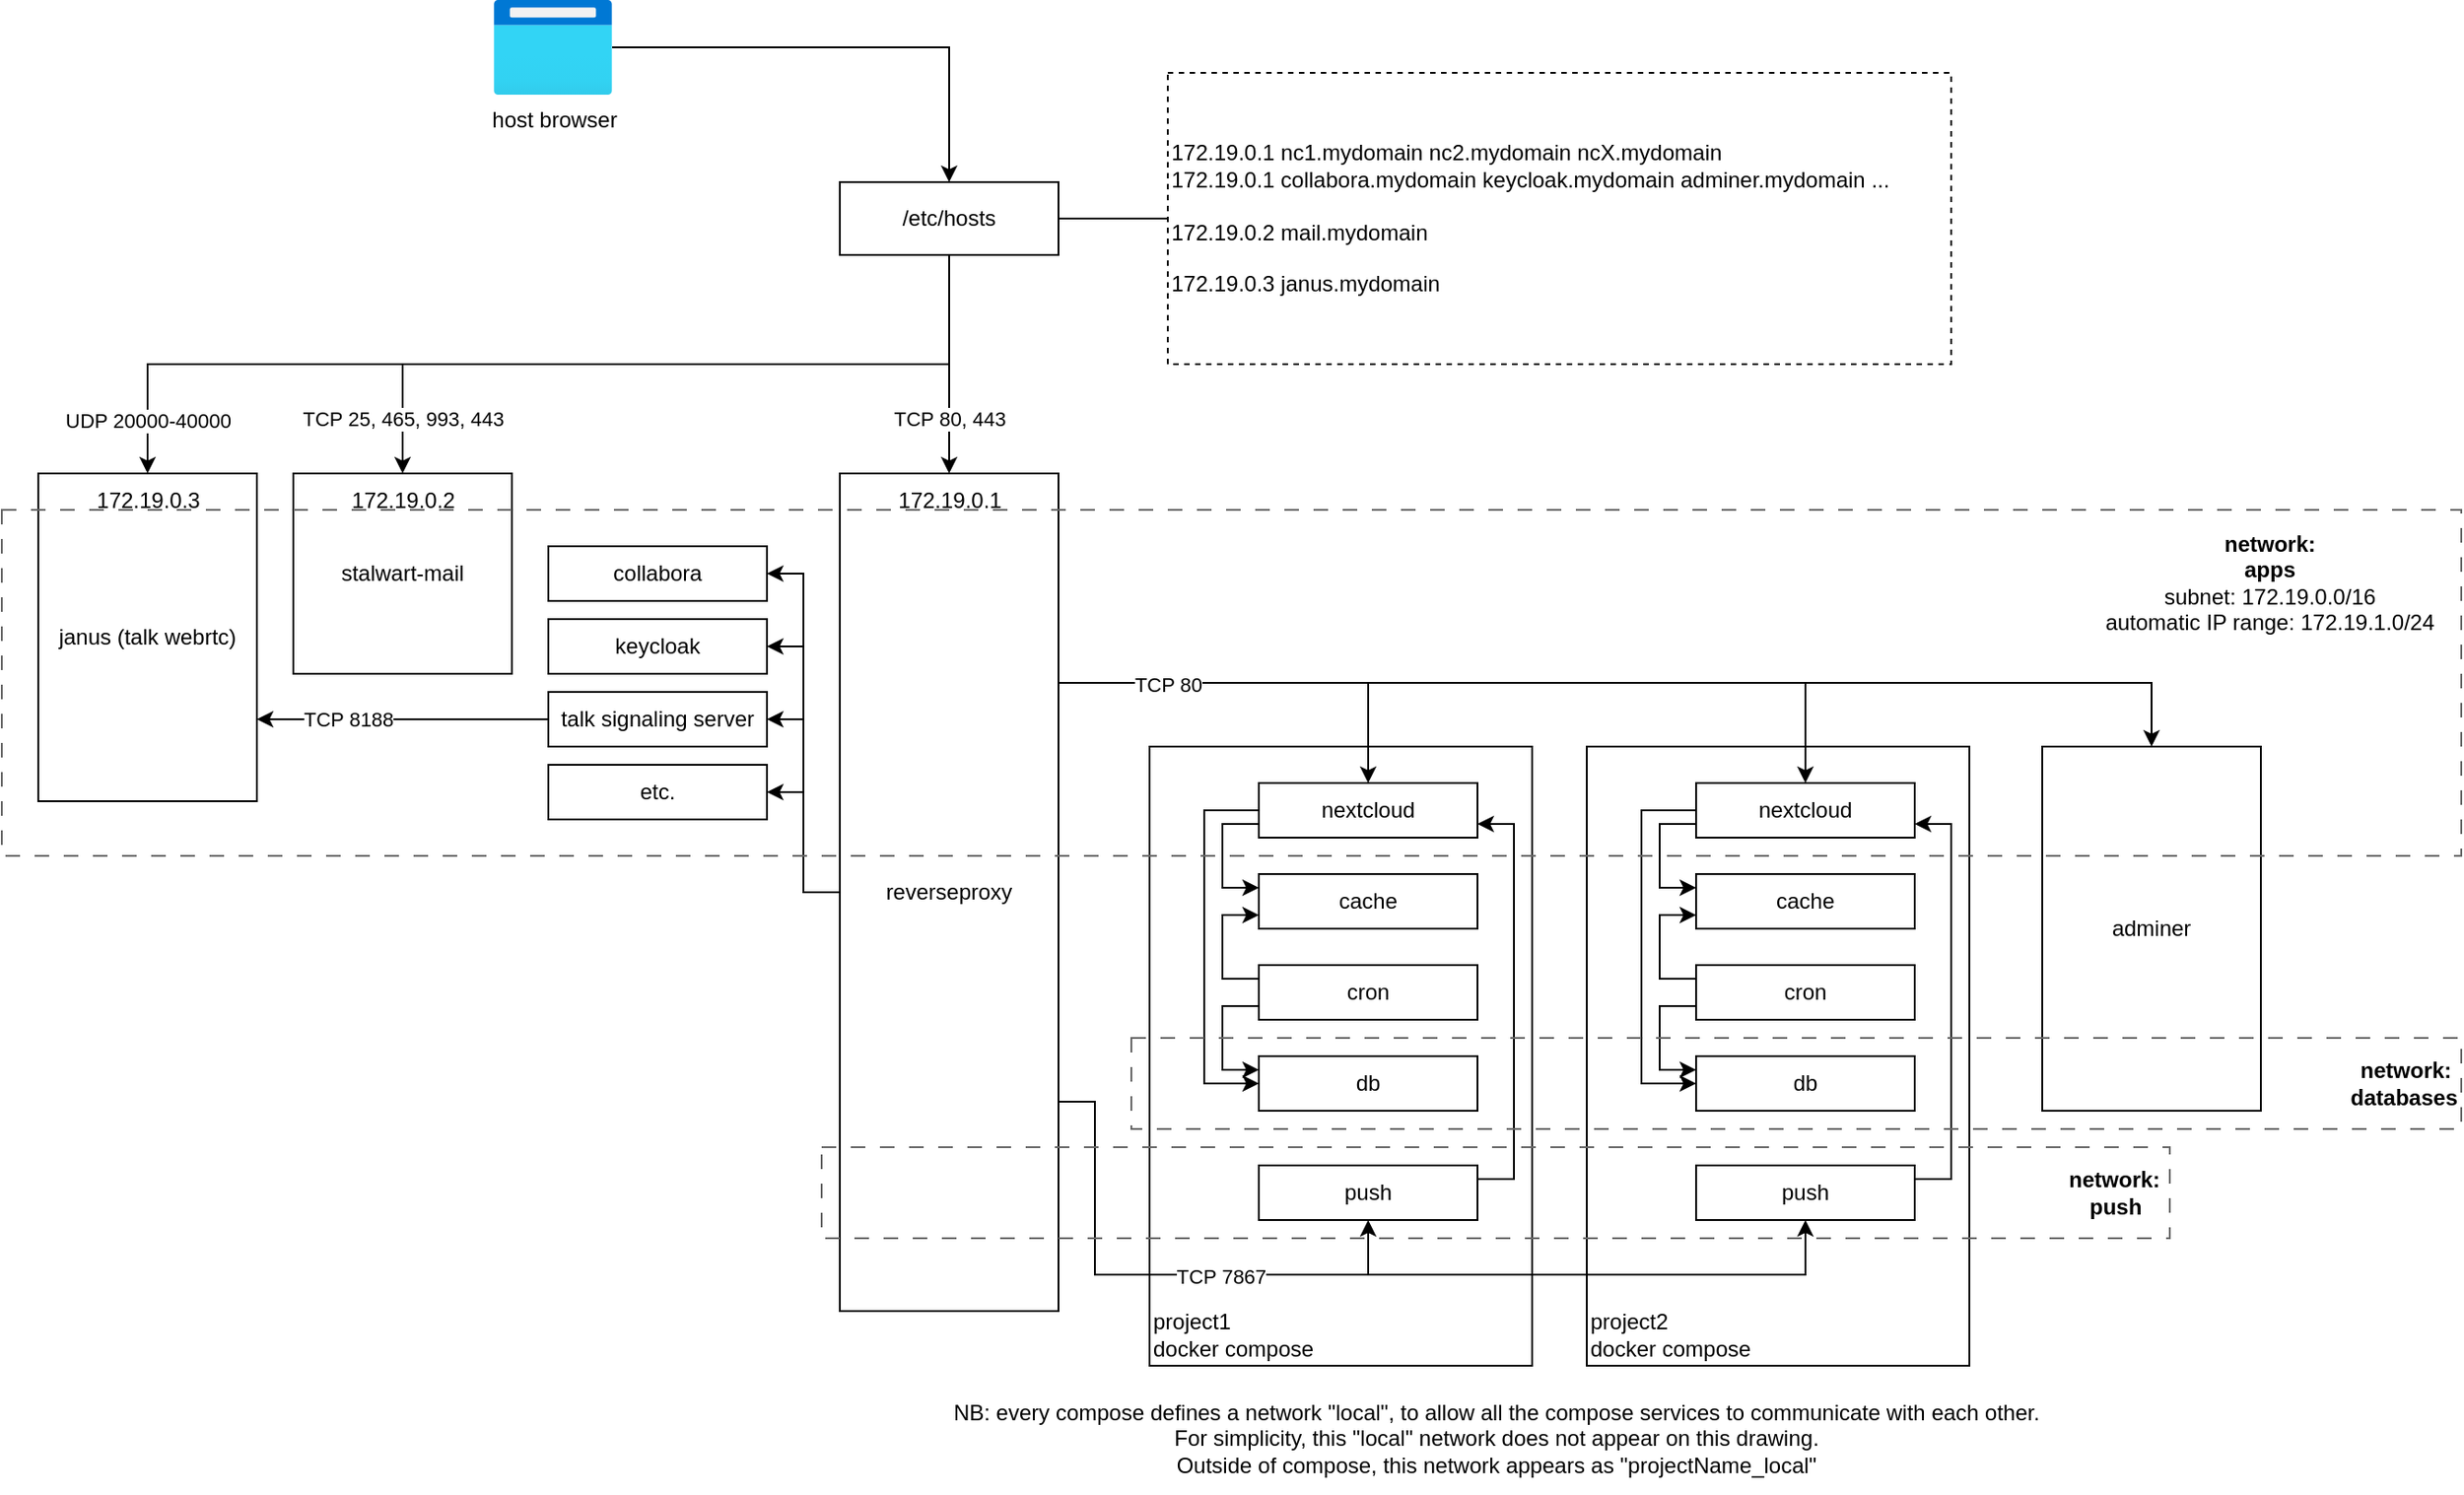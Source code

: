 <mxfile version="26.0.4">
  <diagram name="Page-1" id="wvVzASNzNJ1Oc9zNXCeU">
    <mxGraphModel dx="1434" dy="839" grid="1" gridSize="10" guides="1" tooltips="1" connect="1" arrows="1" fold="1" page="1" pageScale="1" pageWidth="1654" pageHeight="1169" math="0" shadow="0">
      <root>
        <mxCell id="0" />
        <mxCell id="1" parent="0" />
        <mxCell id="Q_fTV9f1p3Rm7Qn1-__X-6" value="&lt;div&gt;project1&lt;br&gt;&lt;/div&gt;docker compose" style="rounded=0;whiteSpace=wrap;html=1;fillColor=default;verticalAlign=bottom;align=left;" parent="1" vertex="1">
          <mxGeometry x="670" y="510" width="210" height="340" as="geometry" />
        </mxCell>
        <mxCell id="Q_fTV9f1p3Rm7Qn1-__X-29" style="edgeStyle=orthogonalEdgeStyle;rounded=0;orthogonalLoop=1;jettySize=auto;html=1;exitX=0;exitY=0.75;exitDx=0;exitDy=0;entryX=0;entryY=0.25;entryDx=0;entryDy=0;" parent="1" source="Q_fTV9f1p3Rm7Qn1-__X-1" target="Q_fTV9f1p3Rm7Qn1-__X-2" edge="1">
          <mxGeometry relative="1" as="geometry">
            <Array as="points">
              <mxPoint x="710" y="553" />
              <mxPoint x="710" y="588" />
            </Array>
          </mxGeometry>
        </mxCell>
        <mxCell id="Q_fTV9f1p3Rm7Qn1-__X-31" style="edgeStyle=orthogonalEdgeStyle;rounded=0;orthogonalLoop=1;jettySize=auto;html=1;exitX=0;exitY=0.5;exitDx=0;exitDy=0;entryX=0;entryY=0.5;entryDx=0;entryDy=0;" parent="1" source="Q_fTV9f1p3Rm7Qn1-__X-1" target="Q_fTV9f1p3Rm7Qn1-__X-3" edge="1">
          <mxGeometry relative="1" as="geometry">
            <Array as="points">
              <mxPoint x="700" y="545" />
              <mxPoint x="700" y="695" />
            </Array>
          </mxGeometry>
        </mxCell>
        <mxCell id="Q_fTV9f1p3Rm7Qn1-__X-1" value="nextcloud" style="rounded=0;whiteSpace=wrap;html=1;" parent="1" vertex="1">
          <mxGeometry x="730" y="530" width="120" height="30" as="geometry" />
        </mxCell>
        <mxCell id="Q_fTV9f1p3Rm7Qn1-__X-2" value="cache" style="rounded=0;whiteSpace=wrap;html=1;" parent="1" vertex="1">
          <mxGeometry x="730" y="580" width="120" height="30" as="geometry" />
        </mxCell>
        <mxCell id="Q_fTV9f1p3Rm7Qn1-__X-3" value="db" style="rounded=0;whiteSpace=wrap;html=1;" parent="1" vertex="1">
          <mxGeometry x="730" y="680" width="120" height="30" as="geometry" />
        </mxCell>
        <mxCell id="Q_fTV9f1p3Rm7Qn1-__X-21" style="edgeStyle=orthogonalEdgeStyle;rounded=0;orthogonalLoop=1;jettySize=auto;html=1;exitX=0;exitY=0.75;exitDx=0;exitDy=0;entryX=0;entryY=0.25;entryDx=0;entryDy=0;" parent="1" source="Q_fTV9f1p3Rm7Qn1-__X-4" target="Q_fTV9f1p3Rm7Qn1-__X-3" edge="1">
          <mxGeometry relative="1" as="geometry">
            <Array as="points">
              <mxPoint x="710" y="652" />
              <mxPoint x="710" y="687" />
            </Array>
          </mxGeometry>
        </mxCell>
        <mxCell id="Q_fTV9f1p3Rm7Qn1-__X-32" style="edgeStyle=orthogonalEdgeStyle;rounded=0;orthogonalLoop=1;jettySize=auto;html=1;exitX=0;exitY=0.25;exitDx=0;exitDy=0;entryX=0;entryY=0.75;entryDx=0;entryDy=0;" parent="1" source="Q_fTV9f1p3Rm7Qn1-__X-4" target="Q_fTV9f1p3Rm7Qn1-__X-2" edge="1">
          <mxGeometry relative="1" as="geometry">
            <Array as="points">
              <mxPoint x="710" y="638" />
              <mxPoint x="710" y="603" />
            </Array>
          </mxGeometry>
        </mxCell>
        <mxCell id="Q_fTV9f1p3Rm7Qn1-__X-4" value="cron" style="rounded=0;whiteSpace=wrap;html=1;" parent="1" vertex="1">
          <mxGeometry x="730" y="630" width="120" height="30" as="geometry" />
        </mxCell>
        <mxCell id="Q_fTV9f1p3Rm7Qn1-__X-30" style="edgeStyle=orthogonalEdgeStyle;rounded=0;orthogonalLoop=1;jettySize=auto;html=1;exitX=1;exitY=0.25;exitDx=0;exitDy=0;entryX=1;entryY=0.75;entryDx=0;entryDy=0;" parent="1" source="Q_fTV9f1p3Rm7Qn1-__X-5" target="Q_fTV9f1p3Rm7Qn1-__X-1" edge="1">
          <mxGeometry relative="1" as="geometry" />
        </mxCell>
        <mxCell id="Q_fTV9f1p3Rm7Qn1-__X-5" value="push" style="rounded=0;whiteSpace=wrap;html=1;" parent="1" vertex="1">
          <mxGeometry x="730" y="740" width="120" height="30" as="geometry" />
        </mxCell>
        <mxCell id="Q_fTV9f1p3Rm7Qn1-__X-44" value="adminer" style="rounded=0;whiteSpace=wrap;html=1;" parent="1" vertex="1">
          <mxGeometry x="1160" y="510" width="120" height="200" as="geometry" />
        </mxCell>
        <mxCell id="Q_fTV9f1p3Rm7Qn1-__X-33" value="&lt;div&gt;project2&lt;br&gt;&lt;/div&gt;docker compose" style="rounded=0;whiteSpace=wrap;html=1;fillColor=default;verticalAlign=bottom;gradientColor=none;align=left;" parent="1" vertex="1">
          <mxGeometry x="910" y="510" width="210" height="340" as="geometry" />
        </mxCell>
        <mxCell id="Q_fTV9f1p3Rm7Qn1-__X-34" style="edgeStyle=orthogonalEdgeStyle;rounded=0;orthogonalLoop=1;jettySize=auto;html=1;exitX=0;exitY=0.75;exitDx=0;exitDy=0;entryX=0;entryY=0.25;entryDx=0;entryDy=0;" parent="1" source="Q_fTV9f1p3Rm7Qn1-__X-36" target="Q_fTV9f1p3Rm7Qn1-__X-37" edge="1">
          <mxGeometry relative="1" as="geometry">
            <Array as="points">
              <mxPoint x="950" y="553" />
              <mxPoint x="950" y="588" />
            </Array>
          </mxGeometry>
        </mxCell>
        <mxCell id="Q_fTV9f1p3Rm7Qn1-__X-35" style="edgeStyle=orthogonalEdgeStyle;rounded=0;orthogonalLoop=1;jettySize=auto;html=1;exitX=0;exitY=0.5;exitDx=0;exitDy=0;entryX=0;entryY=0.5;entryDx=0;entryDy=0;" parent="1" source="Q_fTV9f1p3Rm7Qn1-__X-36" target="Q_fTV9f1p3Rm7Qn1-__X-38" edge="1">
          <mxGeometry relative="1" as="geometry">
            <Array as="points">
              <mxPoint x="940" y="545" />
              <mxPoint x="940" y="695" />
            </Array>
          </mxGeometry>
        </mxCell>
        <mxCell id="Q_fTV9f1p3Rm7Qn1-__X-36" value="nextcloud" style="rounded=0;whiteSpace=wrap;html=1;" parent="1" vertex="1">
          <mxGeometry x="970" y="530" width="120" height="30" as="geometry" />
        </mxCell>
        <mxCell id="Q_fTV9f1p3Rm7Qn1-__X-37" value="cache" style="rounded=0;whiteSpace=wrap;html=1;" parent="1" vertex="1">
          <mxGeometry x="970" y="580" width="120" height="30" as="geometry" />
        </mxCell>
        <mxCell id="Q_fTV9f1p3Rm7Qn1-__X-38" value="db" style="rounded=0;whiteSpace=wrap;html=1;" parent="1" vertex="1">
          <mxGeometry x="970" y="680" width="120" height="30" as="geometry" />
        </mxCell>
        <mxCell id="Q_fTV9f1p3Rm7Qn1-__X-39" style="edgeStyle=orthogonalEdgeStyle;rounded=0;orthogonalLoop=1;jettySize=auto;html=1;exitX=0;exitY=0.75;exitDx=0;exitDy=0;entryX=0;entryY=0.25;entryDx=0;entryDy=0;" parent="1" source="Q_fTV9f1p3Rm7Qn1-__X-41" target="Q_fTV9f1p3Rm7Qn1-__X-38" edge="1">
          <mxGeometry relative="1" as="geometry">
            <Array as="points">
              <mxPoint x="950" y="652" />
              <mxPoint x="950" y="687" />
            </Array>
          </mxGeometry>
        </mxCell>
        <mxCell id="Q_fTV9f1p3Rm7Qn1-__X-40" style="edgeStyle=orthogonalEdgeStyle;rounded=0;orthogonalLoop=1;jettySize=auto;html=1;exitX=0;exitY=0.25;exitDx=0;exitDy=0;entryX=0;entryY=0.75;entryDx=0;entryDy=0;" parent="1" source="Q_fTV9f1p3Rm7Qn1-__X-41" target="Q_fTV9f1p3Rm7Qn1-__X-37" edge="1">
          <mxGeometry relative="1" as="geometry">
            <Array as="points">
              <mxPoint x="950" y="638" />
              <mxPoint x="950" y="603" />
            </Array>
          </mxGeometry>
        </mxCell>
        <mxCell id="Q_fTV9f1p3Rm7Qn1-__X-41" value="cron" style="rounded=0;whiteSpace=wrap;html=1;" parent="1" vertex="1">
          <mxGeometry x="970" y="630" width="120" height="30" as="geometry" />
        </mxCell>
        <mxCell id="Q_fTV9f1p3Rm7Qn1-__X-42" style="edgeStyle=orthogonalEdgeStyle;rounded=0;orthogonalLoop=1;jettySize=auto;html=1;exitX=1;exitY=0.25;exitDx=0;exitDy=0;entryX=1;entryY=0.75;entryDx=0;entryDy=0;" parent="1" source="Q_fTV9f1p3Rm7Qn1-__X-43" target="Q_fTV9f1p3Rm7Qn1-__X-36" edge="1">
          <mxGeometry relative="1" as="geometry" />
        </mxCell>
        <mxCell id="Q_fTV9f1p3Rm7Qn1-__X-43" value="push" style="rounded=0;whiteSpace=wrap;html=1;" parent="1" vertex="1">
          <mxGeometry x="970" y="740" width="120" height="30" as="geometry" />
        </mxCell>
        <mxCell id="Q_fTV9f1p3Rm7Qn1-__X-51" style="edgeStyle=orthogonalEdgeStyle;rounded=0;orthogonalLoop=1;jettySize=auto;html=1;entryX=1;entryY=0.5;entryDx=0;entryDy=0;" parent="1" source="Q_fTV9f1p3Rm7Qn1-__X-13" target="Q_fTV9f1p3Rm7Qn1-__X-46" edge="1">
          <mxGeometry relative="1" as="geometry" />
        </mxCell>
        <mxCell id="Q_fTV9f1p3Rm7Qn1-__X-55" style="edgeStyle=orthogonalEdgeStyle;rounded=0;orthogonalLoop=1;jettySize=auto;html=1;exitX=1;exitY=0.25;exitDx=0;exitDy=0;entryX=0.5;entryY=0;entryDx=0;entryDy=0;" parent="1" source="Q_fTV9f1p3Rm7Qn1-__X-13" target="Q_fTV9f1p3Rm7Qn1-__X-44" edge="1">
          <mxGeometry relative="1" as="geometry" />
        </mxCell>
        <mxCell id="Q_fTV9f1p3Rm7Qn1-__X-56" style="edgeStyle=orthogonalEdgeStyle;rounded=0;orthogonalLoop=1;jettySize=auto;html=1;entryX=1;entryY=0.5;entryDx=0;entryDy=0;" parent="1" source="Q_fTV9f1p3Rm7Qn1-__X-13" target="Q_fTV9f1p3Rm7Qn1-__X-48" edge="1">
          <mxGeometry relative="1" as="geometry" />
        </mxCell>
        <mxCell id="Q_fTV9f1p3Rm7Qn1-__X-57" style="edgeStyle=orthogonalEdgeStyle;rounded=0;orthogonalLoop=1;jettySize=auto;html=1;entryX=1;entryY=0.5;entryDx=0;entryDy=0;" parent="1" source="Q_fTV9f1p3Rm7Qn1-__X-13" target="Q_fTV9f1p3Rm7Qn1-__X-45" edge="1">
          <mxGeometry relative="1" as="geometry" />
        </mxCell>
        <mxCell id="Q_fTV9f1p3Rm7Qn1-__X-58" style="edgeStyle=orthogonalEdgeStyle;rounded=0;orthogonalLoop=1;jettySize=auto;html=1;entryX=1;entryY=0.5;entryDx=0;entryDy=0;" parent="1" source="Q_fTV9f1p3Rm7Qn1-__X-13" target="Q_fTV9f1p3Rm7Qn1-__X-14" edge="1">
          <mxGeometry relative="1" as="geometry" />
        </mxCell>
        <mxCell id="Q_fTV9f1p3Rm7Qn1-__X-63" style="edgeStyle=orthogonalEdgeStyle;rounded=0;orthogonalLoop=1;jettySize=auto;html=1;exitX=1;exitY=0.75;exitDx=0;exitDy=0;entryX=0.5;entryY=1;entryDx=0;entryDy=0;" parent="1" source="Q_fTV9f1p3Rm7Qn1-__X-13" target="Q_fTV9f1p3Rm7Qn1-__X-5" edge="1">
          <mxGeometry relative="1" as="geometry">
            <Array as="points">
              <mxPoint x="640" y="705" />
              <mxPoint x="640" y="800" />
              <mxPoint x="790" y="800" />
            </Array>
          </mxGeometry>
        </mxCell>
        <mxCell id="Q_fTV9f1p3Rm7Qn1-__X-64" style="edgeStyle=orthogonalEdgeStyle;rounded=0;orthogonalLoop=1;jettySize=auto;html=1;exitX=1;exitY=0.75;exitDx=0;exitDy=0;entryX=0.5;entryY=1;entryDx=0;entryDy=0;" parent="1" source="Q_fTV9f1p3Rm7Qn1-__X-13" target="Q_fTV9f1p3Rm7Qn1-__X-43" edge="1">
          <mxGeometry relative="1" as="geometry">
            <Array as="points">
              <mxPoint x="640" y="705" />
              <mxPoint x="640" y="800" />
              <mxPoint x="1030" y="800" />
            </Array>
          </mxGeometry>
        </mxCell>
        <mxCell id="Q_fTV9f1p3Rm7Qn1-__X-84" value="TCP 7867" style="edgeLabel;html=1;align=center;verticalAlign=middle;resizable=0;points=[];" parent="Q_fTV9f1p3Rm7Qn1-__X-64" vertex="1" connectable="0">
          <mxGeometry x="-0.349" y="-1" relative="1" as="geometry">
            <mxPoint x="10" as="offset" />
          </mxGeometry>
        </mxCell>
        <mxCell id="Q_fTV9f1p3Rm7Qn1-__X-65" style="edgeStyle=orthogonalEdgeStyle;rounded=0;orthogonalLoop=1;jettySize=auto;html=1;exitX=1;exitY=0.25;exitDx=0;exitDy=0;entryX=0.5;entryY=0;entryDx=0;entryDy=0;" parent="1" source="Q_fTV9f1p3Rm7Qn1-__X-13" target="Q_fTV9f1p3Rm7Qn1-__X-1" edge="1">
          <mxGeometry relative="1" as="geometry">
            <Array as="points">
              <mxPoint x="790" y="475" />
            </Array>
          </mxGeometry>
        </mxCell>
        <mxCell id="Q_fTV9f1p3Rm7Qn1-__X-66" style="edgeStyle=orthogonalEdgeStyle;rounded=0;orthogonalLoop=1;jettySize=auto;html=1;exitX=1;exitY=0.25;exitDx=0;exitDy=0;entryX=0.5;entryY=0;entryDx=0;entryDy=0;" parent="1" source="Q_fTV9f1p3Rm7Qn1-__X-13" target="Q_fTV9f1p3Rm7Qn1-__X-36" edge="1">
          <mxGeometry relative="1" as="geometry">
            <Array as="points">
              <mxPoint x="1030" y="475" />
            </Array>
          </mxGeometry>
        </mxCell>
        <mxCell id="Q_fTV9f1p3Rm7Qn1-__X-85" value="TCP 80" style="edgeLabel;html=1;align=center;verticalAlign=middle;resizable=0;points=[];" parent="Q_fTV9f1p3Rm7Qn1-__X-66" vertex="1" connectable="0">
          <mxGeometry x="-0.742" y="-1" relative="1" as="geometry">
            <mxPoint as="offset" />
          </mxGeometry>
        </mxCell>
        <mxCell id="Q_fTV9f1p3Rm7Qn1-__X-13" value="reverseproxy" style="rounded=0;whiteSpace=wrap;html=1;" parent="1" vertex="1">
          <mxGeometry x="500" y="360" width="120" height="460" as="geometry" />
        </mxCell>
        <mxCell id="Q_fTV9f1p3Rm7Qn1-__X-24" value="network:&amp;nbsp;&lt;br&gt;databases" style="rounded=0;whiteSpace=wrap;html=1;fillColor=none;verticalAlign=middle;dashed=1;dashPattern=8 8;strokeColor=#666666;align=right;fontStyle=1" parent="1" vertex="1">
          <mxGeometry x="660" y="670" width="730" height="50" as="geometry" />
        </mxCell>
        <mxCell id="Q_fTV9f1p3Rm7Qn1-__X-14" value="collabora" style="rounded=0;whiteSpace=wrap;html=1;" parent="1" vertex="1">
          <mxGeometry x="340" y="400" width="120" height="30" as="geometry" />
        </mxCell>
        <mxCell id="Q_fTV9f1p3Rm7Qn1-__X-45" value="keycloak" style="rounded=0;whiteSpace=wrap;html=1;" parent="1" vertex="1">
          <mxGeometry x="340" y="440" width="120" height="30" as="geometry" />
        </mxCell>
        <mxCell id="Q_fTV9f1p3Rm7Qn1-__X-46" value="etc." style="rounded=0;whiteSpace=wrap;html=1;" parent="1" vertex="1">
          <mxGeometry x="340" y="520" width="120" height="30" as="geometry" />
        </mxCell>
        <mxCell id="Q_fTV9f1p3Rm7Qn1-__X-47" value="stalwart-mail" style="rounded=0;whiteSpace=wrap;html=1;" parent="1" vertex="1">
          <mxGeometry x="200" y="360" width="120" height="110" as="geometry" />
        </mxCell>
        <mxCell id="Q_fTV9f1p3Rm7Qn1-__X-50" style="edgeStyle=orthogonalEdgeStyle;rounded=0;orthogonalLoop=1;jettySize=auto;html=1;entryX=1;entryY=0.75;entryDx=0;entryDy=0;" parent="1" source="Q_fTV9f1p3Rm7Qn1-__X-48" target="Q_fTV9f1p3Rm7Qn1-__X-49" edge="1">
          <mxGeometry relative="1" as="geometry" />
        </mxCell>
        <mxCell id="Q_fTV9f1p3Rm7Qn1-__X-82" value="TCP 8188" style="edgeLabel;html=1;align=center;verticalAlign=middle;resizable=0;points=[];" parent="Q_fTV9f1p3Rm7Qn1-__X-50" vertex="1" connectable="0">
          <mxGeometry x="0.685" y="3" relative="1" as="geometry">
            <mxPoint x="25" y="-3" as="offset" />
          </mxGeometry>
        </mxCell>
        <mxCell id="Q_fTV9f1p3Rm7Qn1-__X-48" value="talk signaling server" style="rounded=0;whiteSpace=wrap;html=1;" parent="1" vertex="1">
          <mxGeometry x="340" y="480" width="120" height="30" as="geometry" />
        </mxCell>
        <mxCell id="Q_fTV9f1p3Rm7Qn1-__X-49" value="janus (talk webrtc)" style="rounded=0;whiteSpace=wrap;html=1;" parent="1" vertex="1">
          <mxGeometry x="60" y="360" width="120" height="180" as="geometry" />
        </mxCell>
        <mxCell id="Q_fTV9f1p3Rm7Qn1-__X-68" value="172.19.0.2" style="text;html=1;align=center;verticalAlign=middle;resizable=0;points=[];autosize=1;strokeColor=none;fillColor=none;" parent="1" vertex="1">
          <mxGeometry x="220" y="360" width="80" height="30" as="geometry" />
        </mxCell>
        <mxCell id="Q_fTV9f1p3Rm7Qn1-__X-69" value="172.19.0.3" style="text;html=1;align=center;verticalAlign=middle;resizable=0;points=[];autosize=1;strokeColor=none;fillColor=none;" parent="1" vertex="1">
          <mxGeometry x="80" y="360" width="80" height="30" as="geometry" />
        </mxCell>
        <mxCell id="Q_fTV9f1p3Rm7Qn1-__X-72" style="edgeStyle=orthogonalEdgeStyle;rounded=0;orthogonalLoop=1;jettySize=auto;html=1;entryX=0.5;entryY=0;entryDx=0;entryDy=0;" parent="1" source="Q_fTV9f1p3Rm7Qn1-__X-70" target="Q_fTV9f1p3Rm7Qn1-__X-13" edge="1">
          <mxGeometry relative="1" as="geometry" />
        </mxCell>
        <mxCell id="Q_fTV9f1p3Rm7Qn1-__X-79" value="TCP 80, 443" style="edgeLabel;html=1;align=center;verticalAlign=middle;resizable=0;points=[];" parent="Q_fTV9f1p3Rm7Qn1-__X-72" vertex="1" connectable="0">
          <mxGeometry x="0.601" y="3" relative="1" as="geometry">
            <mxPoint x="-3" y="-6" as="offset" />
          </mxGeometry>
        </mxCell>
        <mxCell id="Q_fTV9f1p3Rm7Qn1-__X-74" style="edgeStyle=orthogonalEdgeStyle;rounded=0;orthogonalLoop=1;jettySize=auto;html=1;entryX=0.5;entryY=0;entryDx=0;entryDy=0;exitX=0.5;exitY=1;exitDx=0;exitDy=0;" parent="1" source="Q_fTV9f1p3Rm7Qn1-__X-70" target="Q_fTV9f1p3Rm7Qn1-__X-47" edge="1">
          <mxGeometry relative="1" as="geometry">
            <mxPoint x="280" y="330" as="targetPoint" />
          </mxGeometry>
        </mxCell>
        <mxCell id="Q_fTV9f1p3Rm7Qn1-__X-80" value="TCP 25, 465, 993, 443" style="edgeLabel;html=1;align=center;verticalAlign=middle;resizable=0;points=[];" parent="Q_fTV9f1p3Rm7Qn1-__X-74" vertex="1" connectable="0">
          <mxGeometry x="0.89" relative="1" as="geometry">
            <mxPoint y="-7" as="offset" />
          </mxGeometry>
        </mxCell>
        <mxCell id="Q_fTV9f1p3Rm7Qn1-__X-75" style="edgeStyle=orthogonalEdgeStyle;rounded=0;orthogonalLoop=1;jettySize=auto;html=1;exitX=0.5;exitY=1;exitDx=0;exitDy=0;entryX=0.5;entryY=0;entryDx=0;entryDy=0;" parent="1" source="Q_fTV9f1p3Rm7Qn1-__X-70" target="Q_fTV9f1p3Rm7Qn1-__X-49" edge="1">
          <mxGeometry relative="1" as="geometry" />
        </mxCell>
        <mxCell id="Q_fTV9f1p3Rm7Qn1-__X-83" value="UDP 20000-40000" style="edgeLabel;html=1;align=center;verticalAlign=middle;resizable=0;points=[];" parent="Q_fTV9f1p3Rm7Qn1-__X-75" vertex="1" connectable="0">
          <mxGeometry x="0.921" y="-3" relative="1" as="geometry">
            <mxPoint x="3" y="-7" as="offset" />
          </mxGeometry>
        </mxCell>
        <mxCell id="Q_fTV9f1p3Rm7Qn1-__X-88" style="edgeStyle=orthogonalEdgeStyle;rounded=0;orthogonalLoop=1;jettySize=auto;html=1;exitX=1;exitY=0.5;exitDx=0;exitDy=0;entryX=0;entryY=0.5;entryDx=0;entryDy=0;endArrow=none;endFill=0;" parent="1" source="Q_fTV9f1p3Rm7Qn1-__X-70" target="Q_fTV9f1p3Rm7Qn1-__X-87" edge="1">
          <mxGeometry relative="1" as="geometry" />
        </mxCell>
        <mxCell id="Q_fTV9f1p3Rm7Qn1-__X-70" value="/etc/hosts" style="rounded=0;whiteSpace=wrap;html=1;" parent="1" vertex="1">
          <mxGeometry x="500" y="200" width="120" height="40" as="geometry" />
        </mxCell>
        <mxCell id="Q_fTV9f1p3Rm7Qn1-__X-71" value="172.19.0.1" style="text;html=1;align=center;verticalAlign=middle;resizable=0;points=[];autosize=1;strokeColor=none;fillColor=none;" parent="1" vertex="1">
          <mxGeometry x="520" y="360" width="80" height="30" as="geometry" />
        </mxCell>
        <mxCell id="Q_fTV9f1p3Rm7Qn1-__X-78" style="edgeStyle=orthogonalEdgeStyle;rounded=0;orthogonalLoop=1;jettySize=auto;html=1;entryX=0.5;entryY=0;entryDx=0;entryDy=0;" parent="1" source="Q_fTV9f1p3Rm7Qn1-__X-77" target="Q_fTV9f1p3Rm7Qn1-__X-70" edge="1">
          <mxGeometry relative="1" as="geometry" />
        </mxCell>
        <mxCell id="Q_fTV9f1p3Rm7Qn1-__X-77" value="host browser" style="image;aspect=fixed;html=1;points=[];align=center;fontSize=12;image=img/lib/azure2/general/Browser.svg;" parent="1" vertex="1">
          <mxGeometry x="310" y="100" width="65" height="52" as="geometry" />
        </mxCell>
        <mxCell id="Q_fTV9f1p3Rm7Qn1-__X-87" value="172.19.0.1 nc1.mydomain nc2.mydomain ncX.mydomain&lt;div&gt;172.19.0.1 collabora.mydomain keycloak.mydomain adminer.mydomain ...&lt;/div&gt;&lt;div&gt;&lt;br&gt;&lt;/div&gt;&lt;div&gt;172.19.0.2 mail.mydomain&lt;/div&gt;&lt;div&gt;&lt;br&gt;&lt;/div&gt;&lt;div&gt;172.19.0.3 janus.mydomain&lt;/div&gt;" style="rounded=0;whiteSpace=wrap;html=1;align=left;dashed=1;" parent="1" vertex="1">
          <mxGeometry x="680" y="140" width="430" height="160" as="geometry" />
        </mxCell>
        <mxCell id="Q_fTV9f1p3Rm7Qn1-__X-92" value="&lt;span style=&quot;font-weight: 700;&quot;&gt;network:&lt;/span&gt;&lt;br style=&quot;font-weight: 700;&quot;&gt;&lt;b&gt;apps&lt;/b&gt;&lt;br&gt;subnet: 172.19.0.0/16&lt;br&gt;&lt;div&gt;&lt;div&gt;&lt;div style=&quot;text-wrap: nowrap;&quot;&gt;&lt;span style=&quot;text-wrap: wrap;&quot;&gt;automatic IP range:&lt;/span&gt;&lt;span style=&quot;color: light-dark(rgb(0, 0, 0), rgb(255, 255, 255)); text-wrap: wrap; background-color: transparent;&quot;&gt;&amp;nbsp;172.19.1.0/24&lt;/span&gt;&lt;/div&gt;&lt;/div&gt;&lt;/div&gt;" style="rounded=0;whiteSpace=wrap;html=1;fillColor=none;strokeColor=none;align=center;" parent="1" vertex="1">
          <mxGeometry x="1190" y="390" width="190" height="60" as="geometry" />
        </mxCell>
        <mxCell id="Q_fTV9f1p3Rm7Qn1-__X-25" value="&lt;span style=&quot;font-weight: 700;&quot;&gt;network:&amp;nbsp;&lt;/span&gt;&lt;br style=&quot;font-weight: 700;&quot;&gt;&lt;span style=&quot;font-weight: 700;&quot;&gt;push&amp;nbsp; &amp;nbsp;&amp;nbsp;&lt;/span&gt;" style="rounded=0;whiteSpace=wrap;html=1;fillColor=none;verticalAlign=middle;dashed=1;dashPattern=8 8;strokeColor=#666666;align=right;" parent="1" vertex="1">
          <mxGeometry x="490" y="730" width="740" height="50" as="geometry" />
        </mxCell>
        <mxCell id="Q_fTV9f1p3Rm7Qn1-__X-26" value="" style="rounded=0;whiteSpace=wrap;html=1;fillColor=none;verticalAlign=middle;dashed=1;dashPattern=8 8;strokeColor=#666666;align=right;" parent="1" vertex="1">
          <mxGeometry x="40" y="380" width="1350" height="190" as="geometry" />
        </mxCell>
        <mxCell id="hFwRk2bmWrab8uy4cKLT-2" value="NB: every compose defines a network &quot;local&quot;, to allow all the compose services to communicate with each other.&lt;br&gt;For simplicity, this &quot;local&quot; network does not appear on this drawing.&lt;br&gt;Outside of compose, this network appears as &quot;projectName_local&quot;" style="text;html=1;align=center;verticalAlign=middle;resizable=0;points=[];autosize=1;strokeColor=none;fillColor=none;" vertex="1" parent="1">
          <mxGeometry x="550" y="860" width="620" height="60" as="geometry" />
        </mxCell>
      </root>
    </mxGraphModel>
  </diagram>
</mxfile>
